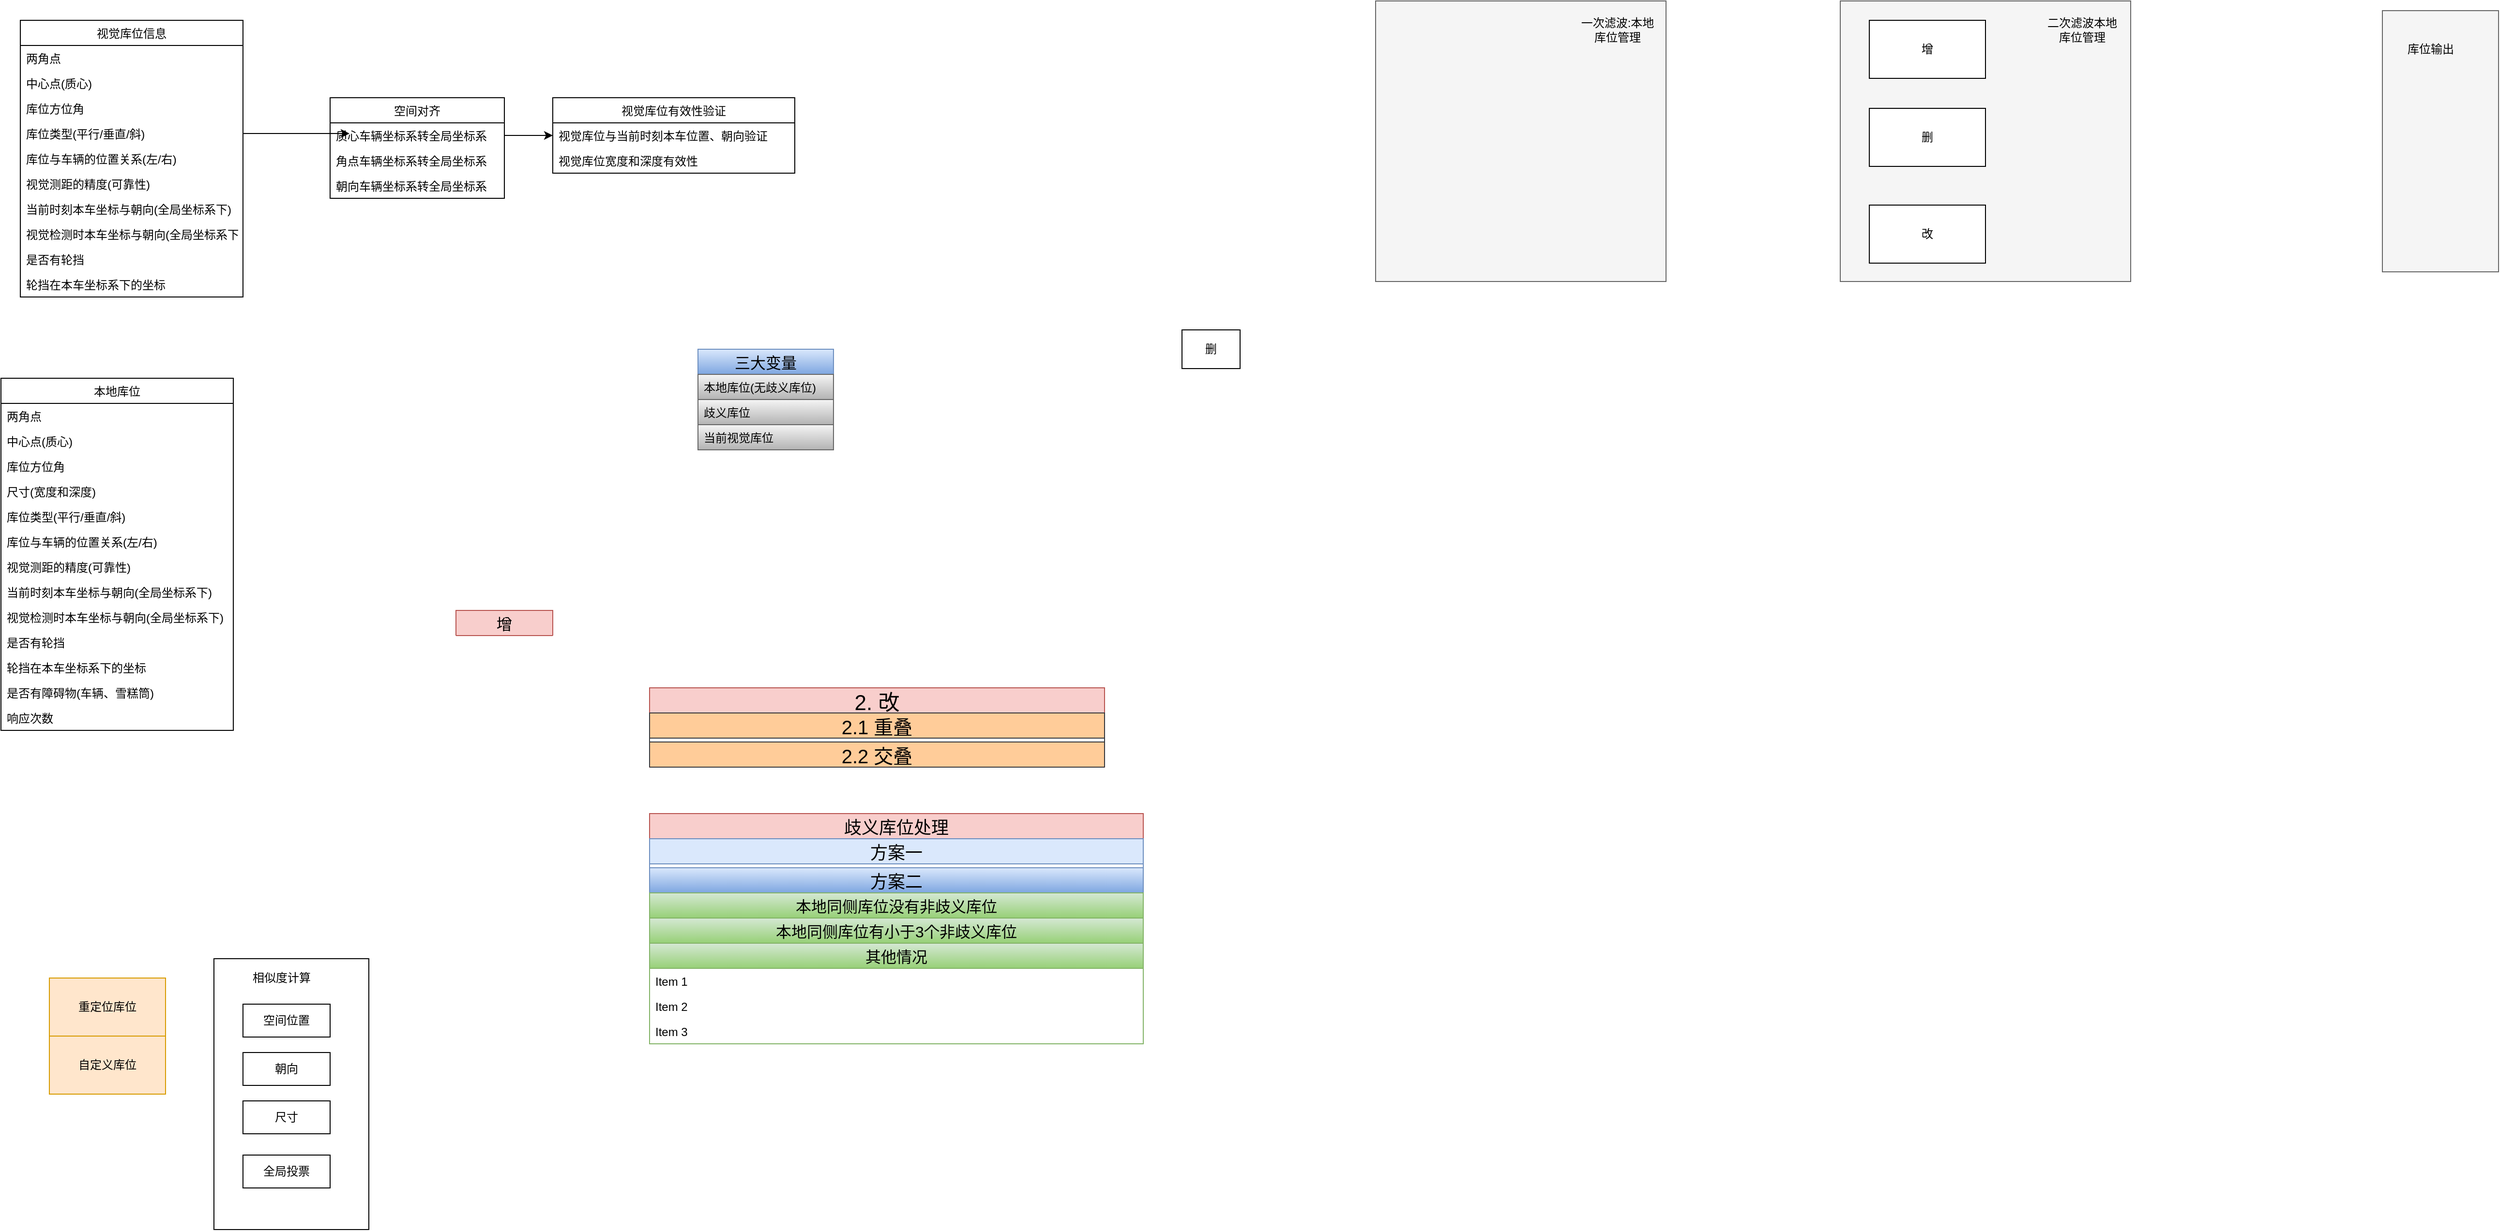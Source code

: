 <mxfile version="15.2.7" type="github">
  <diagram name="Page-1" id="c37626ed-c26b-45fb-9056-f9ebc6bb27b6">
    <mxGraphModel dx="826" dy="1801" grid="1" gridSize="10" guides="1" tooltips="1" connect="1" arrows="1" fold="1" page="1" pageScale="1" pageWidth="980" pageHeight="690" background="none" math="0" shadow="0">
      <root>
        <mxCell id="0" />
        <mxCell id="1" parent="0" />
        <mxCell id="54cQkrYoujpudrLPPVIC-1" value="视觉库位信息" style="swimlane;fontStyle=0;childLayout=stackLayout;horizontal=1;startSize=26;horizontalStack=0;resizeParent=1;resizeParentMax=0;resizeLast=0;collapsible=1;marginBottom=0;" parent="1" vertex="1">
          <mxGeometry x="30" y="-810" width="230" height="286" as="geometry">
            <mxRectangle x="30" y="-810" width="100" height="26" as="alternateBounds" />
          </mxGeometry>
        </mxCell>
        <mxCell id="54cQkrYoujpudrLPPVIC-2" value="两角点" style="text;strokeColor=none;fillColor=none;align=left;verticalAlign=top;spacingLeft=4;spacingRight=4;overflow=hidden;rotatable=0;points=[[0,0.5],[1,0.5]];portConstraint=eastwest;" parent="54cQkrYoujpudrLPPVIC-1" vertex="1">
          <mxGeometry y="26" width="230" height="26" as="geometry" />
        </mxCell>
        <mxCell id="54cQkrYoujpudrLPPVIC-3" value="中心点(质心)" style="text;strokeColor=none;fillColor=none;align=left;verticalAlign=top;spacingLeft=4;spacingRight=4;overflow=hidden;rotatable=0;points=[[0,0.5],[1,0.5]];portConstraint=eastwest;" parent="54cQkrYoujpudrLPPVIC-1" vertex="1">
          <mxGeometry y="52" width="230" height="26" as="geometry" />
        </mxCell>
        <mxCell id="54cQkrYoujpudrLPPVIC-4" value="库位方位角" style="text;strokeColor=none;fillColor=none;align=left;verticalAlign=top;spacingLeft=4;spacingRight=4;overflow=hidden;rotatable=0;points=[[0,0.5],[1,0.5]];portConstraint=eastwest;" parent="54cQkrYoujpudrLPPVIC-1" vertex="1">
          <mxGeometry y="78" width="230" height="26" as="geometry" />
        </mxCell>
        <mxCell id="54cQkrYoujpudrLPPVIC-5" value="库位类型(平行/垂直/斜)" style="text;strokeColor=none;fillColor=none;align=left;verticalAlign=top;spacingLeft=4;spacingRight=4;overflow=hidden;rotatable=0;points=[[0,0.5],[1,0.5]];portConstraint=eastwest;" parent="54cQkrYoujpudrLPPVIC-1" vertex="1">
          <mxGeometry y="104" width="230" height="26" as="geometry" />
        </mxCell>
        <mxCell id="54cQkrYoujpudrLPPVIC-6" value="库位与车辆的位置关系(左/右)" style="text;strokeColor=none;fillColor=none;align=left;verticalAlign=top;spacingLeft=4;spacingRight=4;overflow=hidden;rotatable=0;points=[[0,0.5],[1,0.5]];portConstraint=eastwest;" parent="54cQkrYoujpudrLPPVIC-1" vertex="1">
          <mxGeometry y="130" width="230" height="26" as="geometry" />
        </mxCell>
        <mxCell id="54cQkrYoujpudrLPPVIC-7" value="视觉测距的精度(可靠性)" style="text;strokeColor=none;fillColor=none;align=left;verticalAlign=top;spacingLeft=4;spacingRight=4;overflow=hidden;rotatable=0;points=[[0,0.5],[1,0.5]];portConstraint=eastwest;" parent="54cQkrYoujpudrLPPVIC-1" vertex="1">
          <mxGeometry y="156" width="230" height="26" as="geometry" />
        </mxCell>
        <mxCell id="EZox7gK0a6Xs82-B16z0-28" value="当前时刻本车坐标与朝向(全局坐标系下)" style="text;strokeColor=none;fillColor=none;align=left;verticalAlign=top;spacingLeft=4;spacingRight=4;overflow=hidden;rotatable=0;points=[[0,0.5],[1,0.5]];portConstraint=eastwest;" vertex="1" parent="54cQkrYoujpudrLPPVIC-1">
          <mxGeometry y="182" width="230" height="26" as="geometry" />
        </mxCell>
        <mxCell id="54cQkrYoujpudrLPPVIC-8" value="视觉检测时本车坐标与朝向(全局坐标系下)" style="text;strokeColor=none;fillColor=none;align=left;verticalAlign=top;spacingLeft=4;spacingRight=4;overflow=hidden;rotatable=0;points=[[0,0.5],[1,0.5]];portConstraint=eastwest;" parent="54cQkrYoujpudrLPPVIC-1" vertex="1">
          <mxGeometry y="208" width="230" height="26" as="geometry" />
        </mxCell>
        <mxCell id="54cQkrYoujpudrLPPVIC-9" value="是否有轮挡" style="text;strokeColor=none;fillColor=none;align=left;verticalAlign=top;spacingLeft=4;spacingRight=4;overflow=hidden;rotatable=0;points=[[0,0.5],[1,0.5]];portConstraint=eastwest;" parent="54cQkrYoujpudrLPPVIC-1" vertex="1">
          <mxGeometry y="234" width="230" height="26" as="geometry" />
        </mxCell>
        <mxCell id="54cQkrYoujpudrLPPVIC-10" value="轮挡在本车坐标系下的坐标" style="text;strokeColor=none;fillColor=none;align=left;verticalAlign=top;spacingLeft=4;spacingRight=4;overflow=hidden;rotatable=0;points=[[0,0.5],[1,0.5]];portConstraint=eastwest;" parent="54cQkrYoujpudrLPPVIC-1" vertex="1">
          <mxGeometry y="260" width="230" height="26" as="geometry" />
        </mxCell>
        <mxCell id="54cQkrYoujpudrLPPVIC-13" style="edgeStyle=orthogonalEdgeStyle;rounded=0;orthogonalLoop=1;jettySize=auto;html=1;entryX=0;entryY=0.5;entryDx=0;entryDy=0;" parent="1" source="54cQkrYoujpudrLPPVIC-5" edge="1">
          <mxGeometry relative="1" as="geometry">
            <mxPoint x="370" y="-693" as="targetPoint" />
          </mxGeometry>
        </mxCell>
        <mxCell id="54cQkrYoujpudrLPPVIC-16" value="本地库位" style="swimlane;fontStyle=0;childLayout=stackLayout;horizontal=1;startSize=26;horizontalStack=0;resizeParent=1;resizeParentMax=0;resizeLast=0;collapsible=1;marginBottom=0;" parent="1" vertex="1">
          <mxGeometry x="10" y="-440" width="240" height="364" as="geometry">
            <mxRectangle x="150" y="-530" width="100" height="26" as="alternateBounds" />
          </mxGeometry>
        </mxCell>
        <mxCell id="54cQkrYoujpudrLPPVIC-17" value="两角点" style="text;strokeColor=none;fillColor=none;align=left;verticalAlign=top;spacingLeft=4;spacingRight=4;overflow=hidden;rotatable=0;points=[[0,0.5],[1,0.5]];portConstraint=eastwest;" parent="54cQkrYoujpudrLPPVIC-16" vertex="1">
          <mxGeometry y="26" width="240" height="26" as="geometry" />
        </mxCell>
        <mxCell id="54cQkrYoujpudrLPPVIC-18" value="中心点(质心)" style="text;strokeColor=none;fillColor=none;align=left;verticalAlign=top;spacingLeft=4;spacingRight=4;overflow=hidden;rotatable=0;points=[[0,0.5],[1,0.5]];portConstraint=eastwest;" parent="54cQkrYoujpudrLPPVIC-16" vertex="1">
          <mxGeometry y="52" width="240" height="26" as="geometry" />
        </mxCell>
        <mxCell id="54cQkrYoujpudrLPPVIC-19" value="库位方位角" style="text;strokeColor=none;fillColor=none;align=left;verticalAlign=top;spacingLeft=4;spacingRight=4;overflow=hidden;rotatable=0;points=[[0,0.5],[1,0.5]];portConstraint=eastwest;" parent="54cQkrYoujpudrLPPVIC-16" vertex="1">
          <mxGeometry y="78" width="240" height="26" as="geometry" />
        </mxCell>
        <mxCell id="54cQkrYoujpudrLPPVIC-27" value="尺寸(宽度和深度)" style="text;strokeColor=none;fillColor=none;align=left;verticalAlign=top;spacingLeft=4;spacingRight=4;overflow=hidden;rotatable=0;points=[[0,0.5],[1,0.5]];portConstraint=eastwest;" parent="54cQkrYoujpudrLPPVIC-16" vertex="1">
          <mxGeometry y="104" width="240" height="26" as="geometry" />
        </mxCell>
        <mxCell id="54cQkrYoujpudrLPPVIC-20" value="库位类型(平行/垂直/斜)" style="text;strokeColor=none;fillColor=none;align=left;verticalAlign=top;spacingLeft=4;spacingRight=4;overflow=hidden;rotatable=0;points=[[0,0.5],[1,0.5]];portConstraint=eastwest;" parent="54cQkrYoujpudrLPPVIC-16" vertex="1">
          <mxGeometry y="130" width="240" height="26" as="geometry" />
        </mxCell>
        <mxCell id="54cQkrYoujpudrLPPVIC-21" value="库位与车辆的位置关系(左/右)" style="text;strokeColor=none;fillColor=none;align=left;verticalAlign=top;spacingLeft=4;spacingRight=4;overflow=hidden;rotatable=0;points=[[0,0.5],[1,0.5]];portConstraint=eastwest;" parent="54cQkrYoujpudrLPPVIC-16" vertex="1">
          <mxGeometry y="156" width="240" height="26" as="geometry" />
        </mxCell>
        <mxCell id="54cQkrYoujpudrLPPVIC-22" value="视觉测距的精度(可靠性)" style="text;strokeColor=none;fillColor=none;align=left;verticalAlign=top;spacingLeft=4;spacingRight=4;overflow=hidden;rotatable=0;points=[[0,0.5],[1,0.5]];portConstraint=eastwest;" parent="54cQkrYoujpudrLPPVIC-16" vertex="1">
          <mxGeometry y="182" width="240" height="26" as="geometry" />
        </mxCell>
        <mxCell id="54cQkrYoujpudrLPPVIC-23" value="当前时刻本车坐标与朝向(全局坐标系下)" style="text;strokeColor=none;fillColor=none;align=left;verticalAlign=top;spacingLeft=4;spacingRight=4;overflow=hidden;rotatable=0;points=[[0,0.5],[1,0.5]];portConstraint=eastwest;" parent="54cQkrYoujpudrLPPVIC-16" vertex="1">
          <mxGeometry y="208" width="240" height="26" as="geometry" />
        </mxCell>
        <mxCell id="EZox7gK0a6Xs82-B16z0-8" value="视觉检测时本车坐标与朝向(全局坐标系下)" style="text;strokeColor=none;fillColor=none;align=left;verticalAlign=top;spacingLeft=4;spacingRight=4;overflow=hidden;rotatable=0;points=[[0,0.5],[1,0.5]];portConstraint=eastwest;" vertex="1" parent="54cQkrYoujpudrLPPVIC-16">
          <mxGeometry y="234" width="240" height="26" as="geometry" />
        </mxCell>
        <mxCell id="54cQkrYoujpudrLPPVIC-24" value="是否有轮挡" style="text;strokeColor=none;fillColor=none;align=left;verticalAlign=top;spacingLeft=4;spacingRight=4;overflow=hidden;rotatable=0;points=[[0,0.5],[1,0.5]];portConstraint=eastwest;" parent="54cQkrYoujpudrLPPVIC-16" vertex="1">
          <mxGeometry y="260" width="240" height="26" as="geometry" />
        </mxCell>
        <mxCell id="54cQkrYoujpudrLPPVIC-25" value="轮挡在本车坐标系下的坐标" style="text;strokeColor=none;fillColor=none;align=left;verticalAlign=top;spacingLeft=4;spacingRight=4;overflow=hidden;rotatable=0;points=[[0,0.5],[1,0.5]];portConstraint=eastwest;" parent="54cQkrYoujpudrLPPVIC-16" vertex="1">
          <mxGeometry y="286" width="240" height="26" as="geometry" />
        </mxCell>
        <mxCell id="54cQkrYoujpudrLPPVIC-26" value="是否有障碍物(车辆、雪糕筒)" style="text;strokeColor=none;fillColor=none;align=left;verticalAlign=top;spacingLeft=4;spacingRight=4;overflow=hidden;rotatable=0;points=[[0,0.5],[1,0.5]];portConstraint=eastwest;" parent="54cQkrYoujpudrLPPVIC-16" vertex="1">
          <mxGeometry y="312" width="240" height="26" as="geometry" />
        </mxCell>
        <mxCell id="EZox7gK0a6Xs82-B16z0-1" value="响应次数" style="text;strokeColor=none;fillColor=none;align=left;verticalAlign=top;spacingLeft=4;spacingRight=4;overflow=hidden;rotatable=0;points=[[0,0.5],[1,0.5]];portConstraint=eastwest;" vertex="1" parent="54cQkrYoujpudrLPPVIC-16">
          <mxGeometry y="338" width="240" height="26" as="geometry" />
        </mxCell>
        <mxCell id="54cQkrYoujpudrLPPVIC-28" value="自定义库位" style="rounded=0;whiteSpace=wrap;html=1;fillColor=#ffe6cc;strokeColor=#d79b00;" parent="1" vertex="1">
          <mxGeometry x="60" y="240" width="120" height="60" as="geometry" />
        </mxCell>
        <mxCell id="54cQkrYoujpudrLPPVIC-30" value="重定位库位" style="rounded=0;whiteSpace=wrap;html=1;fillColor=#ffe6cc;strokeColor=#d79b00;" parent="1" vertex="1">
          <mxGeometry x="60" y="180" width="120" height="60" as="geometry" />
        </mxCell>
        <mxCell id="54cQkrYoujpudrLPPVIC-44" value="" style="group" parent="1" vertex="1" connectable="0">
          <mxGeometry x="1430" y="-830" width="300" height="290" as="geometry" />
        </mxCell>
        <mxCell id="54cQkrYoujpudrLPPVIC-42" value="" style="rounded=0;whiteSpace=wrap;html=1;fillColor=#f5f5f5;strokeColor=#666666;fontColor=#333333;" parent="54cQkrYoujpudrLPPVIC-44" vertex="1">
          <mxGeometry width="300" height="290" as="geometry" />
        </mxCell>
        <mxCell id="54cQkrYoujpudrLPPVIC-43" value="一次滤波:本地库位管理" style="text;html=1;strokeColor=none;fillColor=none;align=center;verticalAlign=middle;whiteSpace=wrap;rounded=0;" parent="54cQkrYoujpudrLPPVIC-44" vertex="1">
          <mxGeometry x="210" y="20" width="80" height="20" as="geometry" />
        </mxCell>
        <mxCell id="54cQkrYoujpudrLPPVIC-53" value="" style="group" parent="1" vertex="1" connectable="0">
          <mxGeometry x="2470" y="-820" width="120" height="270" as="geometry" />
        </mxCell>
        <mxCell id="54cQkrYoujpudrLPPVIC-45" value="" style="rounded=0;whiteSpace=wrap;html=1;fillColor=#f5f5f5;strokeColor=#666666;fontColor=#333333;" parent="54cQkrYoujpudrLPPVIC-53" vertex="1">
          <mxGeometry width="120" height="270" as="geometry" />
        </mxCell>
        <mxCell id="54cQkrYoujpudrLPPVIC-46" value="库位输出" style="text;html=1;strokeColor=none;fillColor=none;align=center;verticalAlign=middle;whiteSpace=wrap;rounded=0;" parent="54cQkrYoujpudrLPPVIC-53" vertex="1">
          <mxGeometry x="20" y="30" width="60" height="20" as="geometry" />
        </mxCell>
        <mxCell id="EZox7gK0a6Xs82-B16z0-16" value="" style="group" vertex="1" connectable="0" parent="1">
          <mxGeometry x="230" y="160" width="160" height="280" as="geometry" />
        </mxCell>
        <mxCell id="EZox7gK0a6Xs82-B16z0-17" value="" style="rounded=0;whiteSpace=wrap;html=1;" vertex="1" parent="EZox7gK0a6Xs82-B16z0-16">
          <mxGeometry width="160" height="280" as="geometry" />
        </mxCell>
        <mxCell id="EZox7gK0a6Xs82-B16z0-18" value="相似度计算" style="text;html=1;strokeColor=none;fillColor=none;align=center;verticalAlign=middle;whiteSpace=wrap;rounded=0;" vertex="1" parent="EZox7gK0a6Xs82-B16z0-16">
          <mxGeometry x="35" y="10" width="70" height="20" as="geometry" />
        </mxCell>
        <mxCell id="EZox7gK0a6Xs82-B16z0-19" value="朝向" style="rounded=0;whiteSpace=wrap;html=1;" vertex="1" parent="EZox7gK0a6Xs82-B16z0-16">
          <mxGeometry x="30" y="97" width="90" height="34" as="geometry" />
        </mxCell>
        <mxCell id="EZox7gK0a6Xs82-B16z0-20" value="空间位置" style="rounded=0;whiteSpace=wrap;html=1;" vertex="1" parent="EZox7gK0a6Xs82-B16z0-16">
          <mxGeometry x="30" y="47" width="90" height="34" as="geometry" />
        </mxCell>
        <mxCell id="EZox7gK0a6Xs82-B16z0-21" value="尺寸" style="rounded=0;whiteSpace=wrap;html=1;" vertex="1" parent="EZox7gK0a6Xs82-B16z0-16">
          <mxGeometry x="30" y="147" width="90" height="34" as="geometry" />
        </mxCell>
        <mxCell id="EZox7gK0a6Xs82-B16z0-22" value="全局投票" style="rounded=0;whiteSpace=wrap;html=1;" vertex="1" parent="EZox7gK0a6Xs82-B16z0-16">
          <mxGeometry x="30" y="203" width="90" height="34" as="geometry" />
        </mxCell>
        <mxCell id="EZox7gK0a6Xs82-B16z0-24" value="视觉库位有效性验证" style="swimlane;fontStyle=0;childLayout=stackLayout;horizontal=1;startSize=26;horizontalStack=0;resizeParent=1;resizeParentMax=0;resizeLast=0;collapsible=1;marginBottom=0;" vertex="1" parent="1">
          <mxGeometry x="580" y="-730" width="250" height="78" as="geometry" />
        </mxCell>
        <mxCell id="EZox7gK0a6Xs82-B16z0-25" value="视觉库位与当前时刻本车位置、朝向验证" style="text;strokeColor=none;fillColor=none;align=left;verticalAlign=top;spacingLeft=4;spacingRight=4;overflow=hidden;rotatable=0;points=[[0,0.5],[1,0.5]];portConstraint=eastwest;" vertex="1" parent="EZox7gK0a6Xs82-B16z0-24">
          <mxGeometry y="26" width="250" height="26" as="geometry" />
        </mxCell>
        <mxCell id="EZox7gK0a6Xs82-B16z0-26" value="视觉库位宽度和深度有效性" style="text;strokeColor=none;fillColor=none;align=left;verticalAlign=top;spacingLeft=4;spacingRight=4;overflow=hidden;rotatable=0;points=[[0,0.5],[1,0.5]];portConstraint=eastwest;" vertex="1" parent="EZox7gK0a6Xs82-B16z0-24">
          <mxGeometry y="52" width="250" height="26" as="geometry" />
        </mxCell>
        <mxCell id="EZox7gK0a6Xs82-B16z0-29" value="空间对齐" style="swimlane;fontStyle=0;childLayout=stackLayout;horizontal=1;startSize=26;horizontalStack=0;resizeParent=1;resizeParentMax=0;resizeLast=0;collapsible=1;marginBottom=0;" vertex="1" parent="1">
          <mxGeometry x="350" y="-730" width="180" height="104" as="geometry" />
        </mxCell>
        <mxCell id="EZox7gK0a6Xs82-B16z0-30" value="质心车辆坐标系转全局坐标系" style="text;strokeColor=none;fillColor=none;align=left;verticalAlign=top;spacingLeft=4;spacingRight=4;overflow=hidden;rotatable=0;points=[[0,0.5],[1,0.5]];portConstraint=eastwest;" vertex="1" parent="EZox7gK0a6Xs82-B16z0-29">
          <mxGeometry y="26" width="180" height="26" as="geometry" />
        </mxCell>
        <mxCell id="EZox7gK0a6Xs82-B16z0-33" value="角点车辆坐标系转全局坐标系" style="text;strokeColor=none;fillColor=none;align=left;verticalAlign=top;spacingLeft=4;spacingRight=4;overflow=hidden;rotatable=0;points=[[0,0.5],[1,0.5]];portConstraint=eastwest;" vertex="1" parent="EZox7gK0a6Xs82-B16z0-29">
          <mxGeometry y="52" width="180" height="26" as="geometry" />
        </mxCell>
        <mxCell id="EZox7gK0a6Xs82-B16z0-31" value="朝向车辆坐标系转全局坐标系" style="text;strokeColor=none;fillColor=none;align=left;verticalAlign=top;spacingLeft=4;spacingRight=4;overflow=hidden;rotatable=0;points=[[0,0.5],[1,0.5]];portConstraint=eastwest;" vertex="1" parent="EZox7gK0a6Xs82-B16z0-29">
          <mxGeometry y="78" width="180" height="26" as="geometry" />
        </mxCell>
        <mxCell id="EZox7gK0a6Xs82-B16z0-34" style="edgeStyle=orthogonalEdgeStyle;rounded=0;orthogonalLoop=1;jettySize=auto;html=1;exitX=1;exitY=0.5;exitDx=0;exitDy=0;entryX=0;entryY=0.5;entryDx=0;entryDy=0;" edge="1" parent="1" source="EZox7gK0a6Xs82-B16z0-30" target="EZox7gK0a6Xs82-B16z0-25">
          <mxGeometry relative="1" as="geometry" />
        </mxCell>
        <mxCell id="EZox7gK0a6Xs82-B16z0-35" value="" style="group" vertex="1" connectable="0" parent="1">
          <mxGeometry x="1910" y="-830" width="300" height="290" as="geometry" />
        </mxCell>
        <mxCell id="EZox7gK0a6Xs82-B16z0-36" value="" style="rounded=0;whiteSpace=wrap;html=1;fillColor=#f5f5f5;strokeColor=#666666;fontColor=#333333;" vertex="1" parent="EZox7gK0a6Xs82-B16z0-35">
          <mxGeometry width="300" height="290" as="geometry" />
        </mxCell>
        <mxCell id="EZox7gK0a6Xs82-B16z0-37" value="增" style="rounded=0;whiteSpace=wrap;html=1;" vertex="1" parent="EZox7gK0a6Xs82-B16z0-35">
          <mxGeometry x="30" y="20" width="120" height="60" as="geometry" />
        </mxCell>
        <mxCell id="EZox7gK0a6Xs82-B16z0-38" value="删" style="rounded=0;whiteSpace=wrap;html=1;" vertex="1" parent="EZox7gK0a6Xs82-B16z0-35">
          <mxGeometry x="30" y="111" width="120" height="60" as="geometry" />
        </mxCell>
        <mxCell id="EZox7gK0a6Xs82-B16z0-39" value="改" style="rounded=0;whiteSpace=wrap;html=1;" vertex="1" parent="EZox7gK0a6Xs82-B16z0-35">
          <mxGeometry x="30" y="211" width="120" height="60" as="geometry" />
        </mxCell>
        <mxCell id="EZox7gK0a6Xs82-B16z0-40" value="二次滤波本地库位管理" style="text;html=1;strokeColor=none;fillColor=none;align=center;verticalAlign=middle;whiteSpace=wrap;rounded=0;" vertex="1" parent="EZox7gK0a6Xs82-B16z0-35">
          <mxGeometry x="210" y="20" width="80" height="20" as="geometry" />
        </mxCell>
        <mxCell id="EZox7gK0a6Xs82-B16z0-140" value="增" style="swimlane;fontStyle=0;childLayout=stackLayout;horizontal=1;startSize=26;horizontalStack=0;resizeParent=1;resizeParentMax=0;resizeLast=0;collapsible=1;marginBottom=0;fontSize=16;fillColor=#f8cecc;strokeColor=#b85450;" vertex="1" collapsed="1" parent="1">
          <mxGeometry x="480" y="-200" width="100" height="26" as="geometry">
            <mxRectangle x="480" y="-200" width="480" height="208" as="alternateBounds" />
          </mxGeometry>
        </mxCell>
        <mxCell id="EZox7gK0a6Xs82-B16z0-144" value="无匹配" style="swimlane;fontStyle=0;childLayout=stackLayout;horizontal=1;startSize=26;horizontalStack=0;resizeParent=1;resizeParentMax=0;resizeLast=0;collapsible=1;marginBottom=0;fontSize=16;fillColor=#dae8fc;strokeColor=#6c8ebf;gradientColor=#7ea6e0;" vertex="1" parent="EZox7gK0a6Xs82-B16z0-140">
          <mxGeometry y="26" width="100" height="78" as="geometry">
            <mxRectangle y="26" width="480" height="26" as="alternateBounds" />
          </mxGeometry>
        </mxCell>
        <mxCell id="EZox7gK0a6Xs82-B16z0-145" value="中心位置变化限制(根据中心点构建矩形，不匹配的库位中心点不在这个范围)" style="text;strokeColor=#666666;fillColor=#f5f5f5;align=left;verticalAlign=top;spacingLeft=4;spacingRight=4;overflow=hidden;rotatable=0;points=[[0,0.5],[1,0.5]];portConstraint=eastwest;gradientColor=#b3b3b3;" vertex="1" parent="EZox7gK0a6Xs82-B16z0-144">
          <mxGeometry y="26" width="100" height="26" as="geometry" />
        </mxCell>
        <mxCell id="EZox7gK0a6Xs82-B16z0-146" value="IOU限制(小于0.1)" style="text;strokeColor=#666666;fillColor=#f5f5f5;align=left;verticalAlign=top;spacingLeft=4;spacingRight=4;overflow=hidden;rotatable=0;points=[[0,0.5],[1,0.5]];portConstraint=eastwest;gradientColor=#b3b3b3;" vertex="1" parent="EZox7gK0a6Xs82-B16z0-144">
          <mxGeometry y="52" width="100" height="26" as="geometry" />
        </mxCell>
        <mxCell id="EZox7gK0a6Xs82-B16z0-203" value="添加策略" style="swimlane;fontStyle=0;childLayout=stackLayout;horizontal=1;startSize=26;horizontalStack=0;resizeParent=1;resizeParentMax=0;resizeLast=0;collapsible=1;marginBottom=0;fontSize=16;gradientColor=#7ea6e0;fillColor=#dae8fc;strokeColor=#6c8ebf;" vertex="1" parent="EZox7gK0a6Xs82-B16z0-140">
          <mxGeometry y="104" width="100" height="104" as="geometry">
            <mxRectangle y="104" width="480" height="26" as="alternateBounds" />
          </mxGeometry>
        </mxCell>
        <mxCell id="EZox7gK0a6Xs82-B16z0-204" value="有坑则直接添加" style="text;strokeColor=#666666;fillColor=#f5f5f5;align=left;verticalAlign=top;spacingLeft=4;spacingRight=4;overflow=hidden;rotatable=0;points=[[0,0.5],[1,0.5]];portConstraint=eastwest;gradientColor=#b3b3b3;" vertex="1" parent="EZox7gK0a6Xs82-B16z0-203">
          <mxGeometry y="26" width="100" height="26" as="geometry" />
        </mxCell>
        <mxCell id="EZox7gK0a6Xs82-B16z0-244" value="无坑且有歧义次数大于三次的库位；删除歧义次数大于三次的库位，在将视觉库位添加进去" style="text;strokeColor=#666666;fillColor=#f5f5f5;align=left;verticalAlign=top;spacingLeft=4;spacingRight=4;overflow=hidden;rotatable=0;points=[[0,0.5],[1,0.5]];portConstraint=eastwest;gradientColor=#b3b3b3;" vertex="1" parent="EZox7gK0a6Xs82-B16z0-203">
          <mxGeometry y="52" width="100" height="26" as="geometry" />
        </mxCell>
        <mxCell id="EZox7gK0a6Xs82-B16z0-205" value="其他情况；删除距离本车最远的库位，在将视觉库位添加进去" style="text;strokeColor=#666666;fillColor=#f5f5f5;align=left;verticalAlign=top;spacingLeft=4;spacingRight=4;overflow=hidden;rotatable=0;points=[[0,0.5],[1,0.5]];portConstraint=eastwest;gradientColor=#b3b3b3;" vertex="1" parent="EZox7gK0a6Xs82-B16z0-203">
          <mxGeometry y="78" width="100" height="26" as="geometry" />
        </mxCell>
        <mxCell id="54cQkrYoujpudrLPPVIC-40" value="删" style="rounded=0;whiteSpace=wrap;html=1;" parent="1" vertex="1">
          <mxGeometry x="1230" y="-490" width="60" height="40" as="geometry" />
        </mxCell>
        <mxCell id="EZox7gK0a6Xs82-B16z0-211" value="三大变量" style="swimlane;fontStyle=0;childLayout=stackLayout;horizontal=1;startSize=26;horizontalStack=0;resizeParent=1;resizeParentMax=0;resizeLast=0;collapsible=1;marginBottom=0;fontSize=16;gradientColor=#7ea6e0;fillColor=#dae8fc;strokeColor=#6c8ebf;" vertex="1" parent="1">
          <mxGeometry x="730" y="-470" width="140" height="104" as="geometry" />
        </mxCell>
        <mxCell id="EZox7gK0a6Xs82-B16z0-212" value="本地库位(无歧义库位)" style="text;strokeColor=#666666;fillColor=#f5f5f5;align=left;verticalAlign=top;spacingLeft=4;spacingRight=4;overflow=hidden;rotatable=0;points=[[0,0.5],[1,0.5]];portConstraint=eastwest;gradientColor=#b3b3b3;" vertex="1" parent="EZox7gK0a6Xs82-B16z0-211">
          <mxGeometry y="26" width="140" height="26" as="geometry" />
        </mxCell>
        <mxCell id="EZox7gK0a6Xs82-B16z0-213" value="歧义库位" style="text;strokeColor=#666666;fillColor=#f5f5f5;align=left;verticalAlign=top;spacingLeft=4;spacingRight=4;overflow=hidden;rotatable=0;points=[[0,0.5],[1,0.5]];portConstraint=eastwest;gradientColor=#b3b3b3;" vertex="1" parent="EZox7gK0a6Xs82-B16z0-211">
          <mxGeometry y="52" width="140" height="26" as="geometry" />
        </mxCell>
        <mxCell id="EZox7gK0a6Xs82-B16z0-214" value="当前视觉库位" style="text;strokeColor=#666666;fillColor=#f5f5f5;align=left;verticalAlign=top;spacingLeft=4;spacingRight=4;overflow=hidden;rotatable=0;points=[[0,0.5],[1,0.5]];portConstraint=eastwest;gradientColor=#b3b3b3;" vertex="1" parent="EZox7gK0a6Xs82-B16z0-211">
          <mxGeometry y="78" width="140" height="26" as="geometry" />
        </mxCell>
        <mxCell id="EZox7gK0a6Xs82-B16z0-220" value="2. 改" style="swimlane;fontStyle=0;childLayout=stackLayout;horizontal=1;startSize=26;horizontalStack=0;resizeParent=1;resizeParentMax=0;resizeLast=0;collapsible=1;marginBottom=0;fontSize=22;fillColor=#f8cecc;strokeColor=#b85450;" vertex="1" parent="1">
          <mxGeometry x="680" y="-120" width="470" height="82" as="geometry">
            <mxRectangle x="490" y="-120" width="80" height="30" as="alternateBounds" />
          </mxGeometry>
        </mxCell>
        <mxCell id="EZox7gK0a6Xs82-B16z0-100" value="2.1 重叠" style="swimlane;fontStyle=0;childLayout=stackLayout;horizontal=1;startSize=26;horizontalStack=0;resizeParent=1;resizeParentMax=0;resizeLast=0;collapsible=1;marginBottom=0;fillColor=#ffcc99;strokeColor=#36393d;fontSize=20;" vertex="1" collapsed="1" parent="EZox7gK0a6Xs82-B16z0-220">
          <mxGeometry y="26" width="470" height="30" as="geometry">
            <mxRectangle y="26" width="470" height="390" as="alternateBounds" />
          </mxGeometry>
        </mxCell>
        <mxCell id="EZox7gK0a6Xs82-B16z0-112" value="2.1.1 重叠条件" style="swimlane;fontStyle=0;childLayout=stackLayout;horizontal=1;startSize=26;horizontalStack=0;resizeParent=1;resizeParentMax=0;resizeLast=0;collapsible=1;marginBottom=0;fillColor=#dae8fc;strokeColor=#6c8ebf;fontSize=18;gradientColor=#7ea6e0;" vertex="1" parent="EZox7gK0a6Xs82-B16z0-100">
          <mxGeometry y="26" width="470" height="130" as="geometry">
            <mxRectangle y="26" width="470" height="26" as="alternateBounds" />
          </mxGeometry>
        </mxCell>
        <mxCell id="EZox7gK0a6Xs82-B16z0-113" value="中心位置变化限制(根据中心点构建矩形，匹配的库位中心点必须在这个范围)" style="text;strokeColor=#666666;fillColor=#f5f5f5;align=left;verticalAlign=top;spacingLeft=4;spacingRight=4;overflow=hidden;rotatable=0;points=[[0,0.5],[1,0.5]];portConstraint=eastwest;gradientColor=#b3b3b3;" vertex="1" parent="EZox7gK0a6Xs82-B16z0-112">
          <mxGeometry y="26" width="470" height="26" as="geometry" />
        </mxCell>
        <mxCell id="EZox7gK0a6Xs82-B16z0-114" value="尺寸变化限制(宽度、深度在范围内)" style="text;strokeColor=#666666;fillColor=#f5f5f5;align=left;verticalAlign=top;spacingLeft=4;spacingRight=4;overflow=hidden;rotatable=0;points=[[0,0.5],[1,0.5]];portConstraint=eastwest;gradientColor=#b3b3b3;" vertex="1" parent="EZox7gK0a6Xs82-B16z0-112">
          <mxGeometry y="52" width="470" height="26" as="geometry" />
        </mxCell>
        <mxCell id="EZox7gK0a6Xs82-B16z0-116" value="方位角限制" style="text;strokeColor=#666666;fillColor=#f5f5f5;align=left;verticalAlign=top;spacingLeft=4;spacingRight=4;overflow=hidden;rotatable=0;points=[[0,0.5],[1,0.5]];portConstraint=eastwest;gradientColor=#b3b3b3;" vertex="1" parent="EZox7gK0a6Xs82-B16z0-112">
          <mxGeometry y="78" width="470" height="26" as="geometry" />
        </mxCell>
        <mxCell id="EZox7gK0a6Xs82-B16z0-118" value="IOU限制(0.7)" style="text;strokeColor=#666666;fillColor=#f5f5f5;align=left;verticalAlign=top;spacingLeft=4;spacingRight=4;overflow=hidden;rotatable=0;points=[[0,0.5],[1,0.5]];portConstraint=eastwest;gradientColor=#b3b3b3;" vertex="1" parent="EZox7gK0a6Xs82-B16z0-112">
          <mxGeometry y="104" width="470" height="26" as="geometry" />
        </mxCell>
        <mxCell id="EZox7gK0a6Xs82-B16z0-164" value="2.1.2 更新策略" style="swimlane;fontStyle=0;childLayout=stackLayout;horizontal=1;startSize=26;horizontalStack=0;resizeParent=1;resizeParentMax=0;resizeLast=0;collapsible=1;marginBottom=0;gradientColor=#7ea6e0;fillColor=#dae8fc;strokeColor=#6c8ebf;fontSize=18;" vertex="1" collapsed="1" parent="EZox7gK0a6Xs82-B16z0-100">
          <mxGeometry y="156" width="470" height="26" as="geometry">
            <mxRectangle y="156" width="470" height="156" as="alternateBounds" />
          </mxGeometry>
        </mxCell>
        <mxCell id="EZox7gK0a6Xs82-B16z0-165" value="2.1.2.1 方案一" style="swimlane;fontStyle=0;childLayout=stackLayout;horizontal=1;startSize=26;horizontalStack=0;resizeParent=1;resizeParentMax=0;resizeLast=0;collapsible=1;marginBottom=0;gradientColor=#97d077;fillColor=#d5e8d4;strokeColor=#82b366;fontSize=16;" vertex="1" parent="EZox7gK0a6Xs82-B16z0-164">
          <mxGeometry y="26" width="470" height="52" as="geometry">
            <mxRectangle y="26" width="470" height="26" as="alternateBounds" />
          </mxGeometry>
        </mxCell>
        <mxCell id="EZox7gK0a6Xs82-B16z0-166" value="直接替换(两个互相匹配的库位选取 置信度(测距精度) 高的更新到本地库位)" style="text;strokeColor=#666666;fillColor=#f5f5f5;align=left;verticalAlign=top;spacingLeft=4;spacingRight=4;overflow=hidden;rotatable=0;points=[[0,0.5],[1,0.5]];portConstraint=eastwest;gradientColor=#b3b3b3;" vertex="1" parent="EZox7gK0a6Xs82-B16z0-165">
          <mxGeometry y="26" width="470" height="26" as="geometry" />
        </mxCell>
        <mxCell id="EZox7gK0a6Xs82-B16z0-167" value="2.1.2.2 方案二" style="swimlane;fontStyle=0;childLayout=stackLayout;horizontal=1;startSize=26;horizontalStack=0;resizeParent=1;resizeParentMax=0;resizeLast=0;collapsible=1;marginBottom=0;gradientColor=#97d077;fillColor=#d5e8d4;strokeColor=#82b366;fontSize=16;" vertex="1" parent="EZox7gK0a6Xs82-B16z0-164">
          <mxGeometry y="78" width="470" height="52" as="geometry">
            <mxRectangle y="78" width="470" height="26" as="alternateBounds" />
          </mxGeometry>
        </mxCell>
        <mxCell id="EZox7gK0a6Xs82-B16z0-168" value="平均(X2 = X1 + 1/K*( Z - X1 ) )  [X1 上一周期输出，Z当前检测值，X2更新结果]" style="text;strokeColor=#666666;fillColor=#f5f5f5;align=left;verticalAlign=top;spacingLeft=4;spacingRight=4;overflow=hidden;rotatable=0;points=[[0,0.5],[1,0.5]];portConstraint=eastwest;gradientColor=#b3b3b3;" vertex="1" parent="EZox7gK0a6Xs82-B16z0-167">
          <mxGeometry y="26" width="470" height="26" as="geometry" />
        </mxCell>
        <mxCell id="EZox7gK0a6Xs82-B16z0-169" value="2.1.2.3 方案三" style="swimlane;fontStyle=0;childLayout=stackLayout;horizontal=1;startSize=26;horizontalStack=0;resizeParent=1;resizeParentMax=0;resizeLast=0;collapsible=1;marginBottom=0;gradientColor=#97d077;fillColor=#d5e8d4;strokeColor=#82b366;fontSize=16;" vertex="1" collapsed="1" parent="EZox7gK0a6Xs82-B16z0-164">
          <mxGeometry y="130" width="470" height="26" as="geometry">
            <mxRectangle y="78" width="480" height="52" as="alternateBounds" />
          </mxGeometry>
        </mxCell>
        <mxCell id="EZox7gK0a6Xs82-B16z0-170" value="加权平均{ X2 =  [1-d(t)] * X1 + d(t)*Z  }; d(t) = (1-b)/( 1- b^k);b为遗忘因子,d(t)渐消记忆指数加权序列" style="text;strokeColor=#666666;fillColor=#f5f5f5;align=left;verticalAlign=top;spacingLeft=4;spacingRight=4;overflow=hidden;rotatable=0;points=[[0,0.5],[1,0.5]];portConstraint=eastwest;gradientColor=#b3b3b3;" vertex="1" parent="EZox7gK0a6Xs82-B16z0-169">
          <mxGeometry y="26" width="470" height="26" as="geometry" />
        </mxCell>
        <mxCell id="EZox7gK0a6Xs82-B16z0-195" value="2.1.3 更新变量" style="swimlane;fontStyle=0;childLayout=stackLayout;horizontal=1;startSize=26;horizontalStack=0;resizeParent=1;resizeParentMax=0;resizeLast=0;collapsible=1;marginBottom=0;fontSize=18;gradientColor=#7ea6e0;fillColor=#dae8fc;strokeColor=#6c8ebf;" vertex="1" parent="EZox7gK0a6Xs82-B16z0-100">
          <mxGeometry y="182" width="470" height="208" as="geometry">
            <mxRectangle y="182" width="470" height="26" as="alternateBounds" />
          </mxGeometry>
        </mxCell>
        <mxCell id="EZox7gK0a6Xs82-B16z0-196" value="质心" style="text;strokeColor=#666666;fillColor=#f5f5f5;align=left;verticalAlign=top;spacingLeft=4;spacingRight=4;overflow=hidden;rotatable=0;points=[[0,0.5],[1,0.5]];portConstraint=eastwest;gradientColor=#b3b3b3;" vertex="1" parent="EZox7gK0a6Xs82-B16z0-195">
          <mxGeometry y="26" width="470" height="26" as="geometry" />
        </mxCell>
        <mxCell id="EZox7gK0a6Xs82-B16z0-197" value="角点" style="text;strokeColor=#666666;fillColor=#f5f5f5;align=left;verticalAlign=top;spacingLeft=4;spacingRight=4;overflow=hidden;rotatable=0;points=[[0,0.5],[1,0.5]];portConstraint=eastwest;gradientColor=#b3b3b3;" vertex="1" parent="EZox7gK0a6Xs82-B16z0-195">
          <mxGeometry y="52" width="470" height="26" as="geometry" />
        </mxCell>
        <mxCell id="EZox7gK0a6Xs82-B16z0-199" value="尺寸(宽、深度)" style="text;strokeColor=#666666;fillColor=#f5f5f5;align=left;verticalAlign=top;spacingLeft=4;spacingRight=4;overflow=hidden;rotatable=0;points=[[0,0.5],[1,0.5]];portConstraint=eastwest;gradientColor=#b3b3b3;" vertex="1" parent="EZox7gK0a6Xs82-B16z0-195">
          <mxGeometry y="78" width="470" height="26" as="geometry" />
        </mxCell>
        <mxCell id="EZox7gK0a6Xs82-B16z0-200" value="方位角" style="text;strokeColor=#666666;fillColor=#f5f5f5;align=left;verticalAlign=top;spacingLeft=4;spacingRight=4;overflow=hidden;rotatable=0;points=[[0,0.5],[1,0.5]];portConstraint=eastwest;gradientColor=#b3b3b3;" vertex="1" parent="EZox7gK0a6Xs82-B16z0-195">
          <mxGeometry y="104" width="470" height="26" as="geometry" />
        </mxCell>
        <mxCell id="EZox7gK0a6Xs82-B16z0-201" value="更新次数+1" style="text;strokeColor=#666666;fillColor=#f5f5f5;align=left;verticalAlign=top;spacingLeft=4;spacingRight=4;overflow=hidden;rotatable=0;points=[[0,0.5],[1,0.5]];portConstraint=eastwest;gradientColor=#b3b3b3;" vertex="1" parent="EZox7gK0a6Xs82-B16z0-195">
          <mxGeometry y="130" width="470" height="26" as="geometry" />
        </mxCell>
        <mxCell id="EZox7gK0a6Xs82-B16z0-198" value="当前时刻车辆位置" style="text;strokeColor=#666666;fillColor=#f5f5f5;align=left;verticalAlign=top;spacingLeft=4;spacingRight=4;overflow=hidden;rotatable=0;points=[[0,0.5],[1,0.5]];portConstraint=eastwest;gradientColor=#b3b3b3;" vertex="1" parent="EZox7gK0a6Xs82-B16z0-195">
          <mxGeometry y="156" width="470" height="26" as="geometry" />
        </mxCell>
        <mxCell id="EZox7gK0a6Xs82-B16z0-202" value="一级融合标志位" style="text;strokeColor=#666666;fillColor=#f5f5f5;align=left;verticalAlign=top;spacingLeft=4;spacingRight=4;overflow=hidden;rotatable=0;points=[[0,0.5],[1,0.5]];portConstraint=eastwest;gradientColor=#b3b3b3;" vertex="1" parent="EZox7gK0a6Xs82-B16z0-195">
          <mxGeometry y="182" width="470" height="26" as="geometry" />
        </mxCell>
        <mxCell id="EZox7gK0a6Xs82-B16z0-224" value="2.2 交叠" style="swimlane;fontStyle=0;childLayout=stackLayout;horizontal=1;startSize=26;horizontalStack=0;resizeParent=1;resizeParentMax=0;resizeLast=0;collapsible=1;marginBottom=0;fontSize=20;fillColor=#ffcc99;strokeColor=#36393d;" vertex="1" collapsed="1" parent="EZox7gK0a6Xs82-B16z0-220">
          <mxGeometry y="56" width="470" height="26" as="geometry">
            <mxRectangle y="56" width="470" height="78" as="alternateBounds" />
          </mxGeometry>
        </mxCell>
        <mxCell id="EZox7gK0a6Xs82-B16z0-228" value="2.2.1 交叠条件" style="swimlane;fontStyle=0;childLayout=stackLayout;horizontal=1;startSize=26;horizontalStack=0;resizeParent=1;resizeParentMax=0;resizeLast=0;collapsible=1;marginBottom=0;fontSize=18;gradientColor=#7ea6e0;fillColor=#dae8fc;strokeColor=#6c8ebf;" vertex="1" collapsed="1" parent="EZox7gK0a6Xs82-B16z0-224">
          <mxGeometry y="26" width="470" height="26" as="geometry">
            <mxRectangle y="26" width="470" height="104" as="alternateBounds" />
          </mxGeometry>
        </mxCell>
        <mxCell id="EZox7gK0a6Xs82-B16z0-229" value="中心位置变化限制2 (根据中心点构建矩形，匹配的库位中心点必须在这个范围)" style="text;strokeColor=#666666;fillColor=#f5f5f5;align=left;verticalAlign=top;spacingLeft=4;spacingRight=4;overflow=hidden;rotatable=0;points=[[0,0.5],[1,0.5]];portConstraint=eastwest;gradientColor=#b3b3b3;" vertex="1" parent="EZox7gK0a6Xs82-B16z0-228">
          <mxGeometry y="26" width="470" height="26" as="geometry" />
        </mxCell>
        <mxCell id="EZox7gK0a6Xs82-B16z0-230" value="本地库位 在 视觉库位角点延长线的范围内" style="text;strokeColor=#666666;fillColor=#f5f5f5;align=left;verticalAlign=top;spacingLeft=4;spacingRight=4;overflow=hidden;rotatable=0;points=[[0,0.5],[1,0.5]];portConstraint=eastwest;gradientColor=#b3b3b3;" vertex="1" parent="EZox7gK0a6Xs82-B16z0-228">
          <mxGeometry y="52" width="470" height="26" as="geometry" />
        </mxCell>
        <mxCell id="EZox7gK0a6Xs82-B16z0-231" value="IOU限制(0.1 &lt; IOU &lt;0.7)" style="text;strokeColor=#666666;fillColor=#f5f5f5;align=left;verticalAlign=top;spacingLeft=4;spacingRight=4;overflow=hidden;rotatable=0;points=[[0,0.5],[1,0.5]];portConstraint=eastwest;gradientColor=#b3b3b3;" vertex="1" parent="EZox7gK0a6Xs82-B16z0-228">
          <mxGeometry y="78" width="470" height="26" as="geometry" />
        </mxCell>
        <mxCell id="EZox7gK0a6Xs82-B16z0-233" value="2.2.2 交叠处理" style="swimlane;fontStyle=0;childLayout=stackLayout;horizontal=1;startSize=26;horizontalStack=0;resizeParent=1;resizeParentMax=0;resizeLast=0;collapsible=1;marginBottom=0;fontSize=18;gradientColor=#7ea6e0;fillColor=#dae8fc;strokeColor=#6c8ebf;" vertex="1" collapsed="1" parent="EZox7gK0a6Xs82-B16z0-224">
          <mxGeometry y="52" width="470" height="26" as="geometry">
            <mxRectangle y="52" width="470" height="56" as="alternateBounds" />
          </mxGeometry>
        </mxCell>
        <mxCell id="EZox7gK0a6Xs82-B16z0-246" value="2.2.2.1 本地库位标记歧义" style="swimlane;fontStyle=0;childLayout=stackLayout;horizontal=1;startSize=26;horizontalStack=0;resizeParent=1;resizeParentMax=0;resizeLast=0;collapsible=1;marginBottom=0;fontSize=18;gradientColor=#97d077;fillColor=#d5e8d4;strokeColor=#82b366;" vertex="1" collapsed="1" parent="EZox7gK0a6Xs82-B16z0-233">
          <mxGeometry y="26" width="470" height="30" as="geometry">
            <mxRectangle y="26" width="470" height="78" as="alternateBounds" />
          </mxGeometry>
        </mxCell>
        <mxCell id="EZox7gK0a6Xs82-B16z0-247" value="该本地库位标记为歧义库位" style="text;strokeColor=#666666;fillColor=#f5f5f5;align=left;verticalAlign=top;spacingLeft=4;spacingRight=4;overflow=hidden;rotatable=0;points=[[0,0.5],[1,0.5]];portConstraint=eastwest;gradientColor=#b3b3b3;" vertex="1" parent="EZox7gK0a6Xs82-B16z0-246">
          <mxGeometry y="26" width="470" height="26" as="geometry" />
        </mxCell>
        <mxCell id="EZox7gK0a6Xs82-B16z0-248" value="该本地库位的歧义次数+1" style="text;strokeColor=#666666;fillColor=#f5f5f5;align=left;verticalAlign=top;spacingLeft=4;spacingRight=4;overflow=hidden;rotatable=0;points=[[0,0.5],[1,0.5]];portConstraint=eastwest;gradientColor=#b3b3b3;" vertex="1" parent="EZox7gK0a6Xs82-B16z0-246">
          <mxGeometry y="52" width="470" height="26" as="geometry" />
        </mxCell>
        <mxCell id="EZox7gK0a6Xs82-B16z0-258" value="歧义库位处理" style="swimlane;fontStyle=0;childLayout=stackLayout;horizontal=1;startSize=26;horizontalStack=0;resizeParent=1;resizeParentMax=0;resizeLast=0;collapsible=1;marginBottom=0;fontSize=18;fillColor=#f8cecc;strokeColor=#b85450;" vertex="1" parent="1">
          <mxGeometry x="680" y="10" width="510" height="238" as="geometry">
            <mxRectangle x="680" width="140" height="30" as="alternateBounds" />
          </mxGeometry>
        </mxCell>
        <mxCell id="EZox7gK0a6Xs82-B16z0-262" value="方案一" style="swimlane;fontStyle=0;childLayout=stackLayout;horizontal=1;startSize=26;horizontalStack=0;resizeParent=1;resizeParentMax=0;resizeLast=0;collapsible=1;marginBottom=0;fontSize=18;fillColor=#dae8fc;strokeColor=#6c8ebf;" vertex="1" collapsed="1" parent="EZox7gK0a6Xs82-B16z0-258">
          <mxGeometry y="26" width="510" height="30" as="geometry">
            <mxRectangle y="26" width="320" height="52" as="alternateBounds" />
          </mxGeometry>
        </mxCell>
        <mxCell id="EZox7gK0a6Xs82-B16z0-263" value="选取置信度最高的一个" style="text;strokeColor=#666666;fillColor=#f5f5f5;align=left;verticalAlign=top;spacingLeft=4;spacingRight=4;overflow=hidden;rotatable=0;points=[[0,0.5],[1,0.5]];portConstraint=eastwest;gradientColor=#b3b3b3;" vertex="1" parent="EZox7gK0a6Xs82-B16z0-262">
          <mxGeometry y="26" width="510" height="26" as="geometry" />
        </mxCell>
        <mxCell id="EZox7gK0a6Xs82-B16z0-266" value="方案二" style="swimlane;fontStyle=0;childLayout=stackLayout;horizontal=1;startSize=26;horizontalStack=0;resizeParent=1;resizeParentMax=0;resizeLast=0;collapsible=1;marginBottom=0;fontSize=18;gradientColor=#7ea6e0;fillColor=#dae8fc;strokeColor=#6c8ebf;" vertex="1" parent="EZox7gK0a6Xs82-B16z0-258">
          <mxGeometry y="56" width="510" height="182" as="geometry" />
        </mxCell>
        <mxCell id="EZox7gK0a6Xs82-B16z0-270" value="本地同侧库位没有非歧义库位" style="swimlane;fontStyle=0;childLayout=stackLayout;horizontal=1;startSize=26;horizontalStack=0;resizeParent=1;resizeParentMax=0;resizeLast=0;collapsible=1;marginBottom=0;fontSize=16;gradientColor=#97d077;fillColor=#d5e8d4;strokeColor=#82b366;" vertex="1" collapsed="1" parent="EZox7gK0a6Xs82-B16z0-266">
          <mxGeometry y="26" width="510" height="26" as="geometry">
            <mxRectangle y="130" width="510" height="156" as="alternateBounds" />
          </mxGeometry>
        </mxCell>
        <mxCell id="EZox7gK0a6Xs82-B16z0-271" value="1. 若歧义库位里的有 库位重叠更新次数 大于等于2次则该视觉库位过滤" style="text;strokeColor=#666666;fillColor=#f5f5f5;align=left;verticalAlign=top;spacingLeft=4;spacingRight=4;overflow=hidden;rotatable=0;points=[[0,0.5],[1,0.5]];portConstraint=eastwest;gradientColor=#b3b3b3;" vertex="1" parent="EZox7gK0a6Xs82-B16z0-270">
          <mxGeometry y="26" width="510" height="26" as="geometry" />
        </mxCell>
        <mxCell id="EZox7gK0a6Xs82-B16z0-272" value="2. 若歧义库位只有一个，重叠次数为0；则选择置信度高的为可靠库位 " style="text;strokeColor=#666666;fillColor=#f5f5f5;align=left;verticalAlign=top;spacingLeft=4;spacingRight=4;overflow=hidden;rotatable=0;points=[[0,0.5],[1,0.5]];portConstraint=eastwest;gradientColor=#b3b3b3;" vertex="1" parent="EZox7gK0a6Xs82-B16z0-270">
          <mxGeometry y="52" width="510" height="26" as="geometry" />
        </mxCell>
        <mxCell id="EZox7gK0a6Xs82-B16z0-273" value="3. 若歧义库位只有一个，重叠次数为0；两库位置信度相等；选择视觉库位为可靠库位" style="text;strokeColor=#666666;fillColor=#f5f5f5;align=left;verticalAlign=top;spacingLeft=4;spacingRight=4;overflow=hidden;rotatable=0;points=[[0,0.5],[1,0.5]];portConstraint=eastwest;gradientColor=#b3b3b3;" vertex="1" parent="EZox7gK0a6Xs82-B16z0-270">
          <mxGeometry y="78" width="510" height="26" as="geometry" />
        </mxCell>
        <mxCell id="EZox7gK0a6Xs82-B16z0-281" value="4.  不满足以上条件；加权投票；判断A库位角点在不在B库位角点延长线上，若在则投票有效值为B库的重叠次数+1" style="text;strokeColor=#666666;fillColor=#f5f5f5;align=left;verticalAlign=top;spacingLeft=4;spacingRight=4;overflow=hidden;rotatable=0;points=[[0,0.5],[1,0.5]];portConstraint=eastwest;gradientColor=#b3b3b3;" vertex="1" parent="EZox7gK0a6Xs82-B16z0-270">
          <mxGeometry y="104" width="510" height="26" as="geometry" />
        </mxCell>
        <mxCell id="EZox7gK0a6Xs82-B16z0-274" value="5. 若投票相等，则重叠次数优先，置信度次优" style="text;strokeColor=#666666;fillColor=#f5f5f5;align=left;verticalAlign=top;spacingLeft=4;spacingRight=4;overflow=hidden;rotatable=0;points=[[0,0.5],[1,0.5]];portConstraint=eastwest;gradientColor=#b3b3b3;" vertex="1" parent="EZox7gK0a6Xs82-B16z0-270">
          <mxGeometry y="130" width="510" height="26" as="geometry" />
        </mxCell>
        <mxCell id="EZox7gK0a6Xs82-B16z0-275" value="本地同侧库位有小于3个非歧义库位" style="swimlane;fontStyle=0;childLayout=stackLayout;horizontal=1;startSize=26;horizontalStack=0;resizeParent=1;resizeParentMax=0;resizeLast=0;collapsible=1;marginBottom=0;fontSize=16;gradientColor=#97d077;fillColor=#d5e8d4;strokeColor=#82b366;" vertex="1" collapsed="1" parent="EZox7gK0a6Xs82-B16z0-266">
          <mxGeometry y="52" width="510" height="26" as="geometry">
            <mxRectangle y="156" width="510" height="104" as="alternateBounds" />
          </mxGeometry>
        </mxCell>
        <mxCell id="EZox7gK0a6Xs82-B16z0-276" value="1. 若歧义库位里的有 库位重叠更新次数 大于等于3次则该视觉库位过滤" style="text;strokeColor=#666666;fillColor=#f5f5f5;align=left;verticalAlign=top;spacingLeft=4;spacingRight=4;overflow=hidden;rotatable=0;points=[[0,0.5],[1,0.5]];portConstraint=eastwest;gradientColor=#b3b3b3;" vertex="1" parent="EZox7gK0a6Xs82-B16z0-275">
          <mxGeometry y="26" width="510" height="26" as="geometry" />
        </mxCell>
        <mxCell id="EZox7gK0a6Xs82-B16z0-277" value="2. 不满足以上条件；加权投票；判断A库位角点在不在B库位角点延长线上，若在则投票有效值为B库的重叠次数+1" style="text;strokeColor=#666666;fillColor=#f5f5f5;align=left;verticalAlign=top;spacingLeft=4;spacingRight=4;overflow=hidden;rotatable=0;points=[[0,0.5],[1,0.5]];portConstraint=eastwest;gradientColor=#b3b3b3;" vertex="1" parent="EZox7gK0a6Xs82-B16z0-275">
          <mxGeometry y="52" width="510" height="26" as="geometry" />
        </mxCell>
        <mxCell id="EZox7gK0a6Xs82-B16z0-278" value="3. 若投票相等，则重叠次数优先，置信度次优" style="text;strokeColor=none;fillColor=none;align=left;verticalAlign=top;spacingLeft=4;spacingRight=4;overflow=hidden;rotatable=0;points=[[0,0.5],[1,0.5]];portConstraint=eastwest;" vertex="1" parent="EZox7gK0a6Xs82-B16z0-275">
          <mxGeometry y="78" width="510" height="26" as="geometry" />
        </mxCell>
        <mxCell id="EZox7gK0a6Xs82-B16z0-282" value="其他情况" style="swimlane;fontStyle=0;childLayout=stackLayout;horizontal=1;startSize=26;horizontalStack=0;resizeParent=1;resizeParentMax=0;resizeLast=0;collapsible=1;marginBottom=0;fontSize=16;gradientColor=#97d077;fillColor=#d5e8d4;strokeColor=#82b366;" vertex="1" parent="EZox7gK0a6Xs82-B16z0-266">
          <mxGeometry y="78" width="510" height="104" as="geometry" />
        </mxCell>
        <mxCell id="EZox7gK0a6Xs82-B16z0-283" value="Item 1" style="text;strokeColor=none;fillColor=none;align=left;verticalAlign=top;spacingLeft=4;spacingRight=4;overflow=hidden;rotatable=0;points=[[0,0.5],[1,0.5]];portConstraint=eastwest;" vertex="1" parent="EZox7gK0a6Xs82-B16z0-282">
          <mxGeometry y="26" width="510" height="26" as="geometry" />
        </mxCell>
        <mxCell id="EZox7gK0a6Xs82-B16z0-284" value="Item 2" style="text;strokeColor=none;fillColor=none;align=left;verticalAlign=top;spacingLeft=4;spacingRight=4;overflow=hidden;rotatable=0;points=[[0,0.5],[1,0.5]];portConstraint=eastwest;" vertex="1" parent="EZox7gK0a6Xs82-B16z0-282">
          <mxGeometry y="52" width="510" height="26" as="geometry" />
        </mxCell>
        <mxCell id="EZox7gK0a6Xs82-B16z0-285" value="Item 3" style="text;strokeColor=none;fillColor=none;align=left;verticalAlign=top;spacingLeft=4;spacingRight=4;overflow=hidden;rotatable=0;points=[[0,0.5],[1,0.5]];portConstraint=eastwest;" vertex="1" parent="EZox7gK0a6Xs82-B16z0-282">
          <mxGeometry y="78" width="510" height="26" as="geometry" />
        </mxCell>
      </root>
    </mxGraphModel>
  </diagram>
</mxfile>

